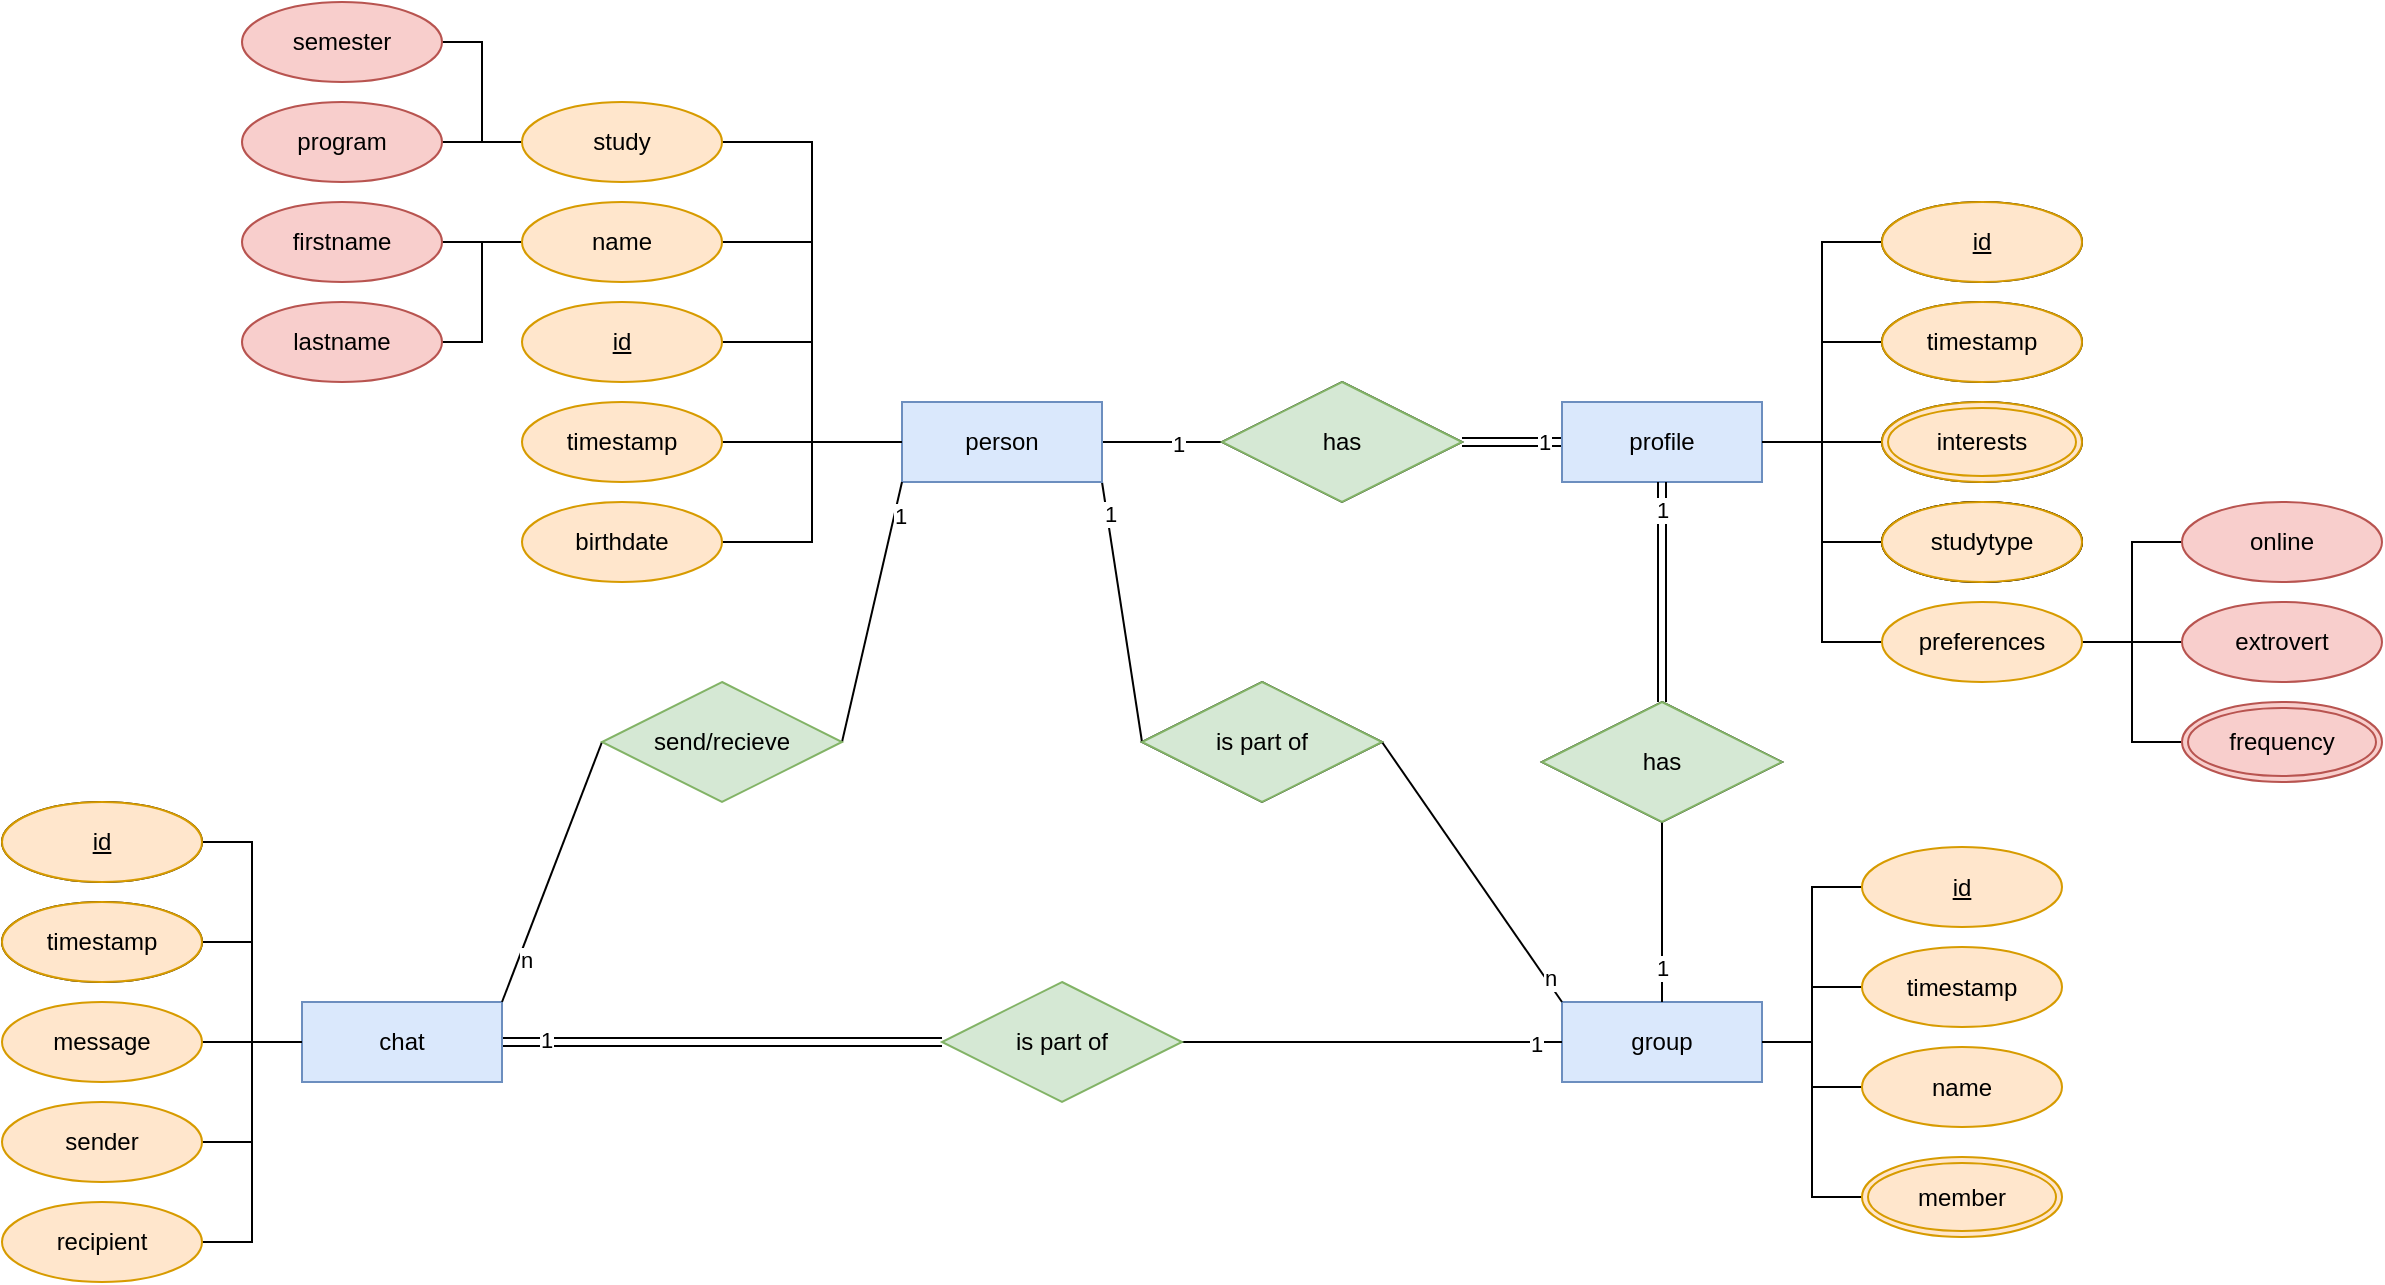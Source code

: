 <mxfile version="14.6.1" type="device"><diagram id="R2lEEEUBdFMjLlhIrx00" name="Page-1"><mxGraphModel dx="2462" dy="1052" grid="1" gridSize="10" guides="1" tooltips="1" connect="1" arrows="1" fold="1" page="0" pageScale="1" pageWidth="850" pageHeight="1100" math="0" shadow="0" extFonts="Permanent Marker^https://fonts.googleapis.com/css?family=Permanent+Marker"><root><mxCell id="0"/><mxCell id="1" parent="0"/><mxCell id="Be4LkQ4kuVCRDvzVJKpc-72" style="edgeStyle=none;rounded=0;orthogonalLoop=1;jettySize=auto;html=1;endArrow=none;endFill=0;" edge="1" parent="1" source="Be4LkQ4kuVCRDvzVJKpc-27" target="Be4LkQ4kuVCRDvzVJKpc-30"><mxGeometry relative="1" as="geometry"/></mxCell><mxCell id="Be4LkQ4kuVCRDvzVJKpc-162" value="1" style="edgeLabel;html=1;align=center;verticalAlign=middle;resizable=0;points=[];" vertex="1" connectable="0" parent="Be4LkQ4kuVCRDvzVJKpc-72"><mxGeometry x="0.257" y="-1" relative="1" as="geometry"><mxPoint as="offset"/></mxGeometry></mxCell><mxCell id="Be4LkQ4kuVCRDvzVJKpc-151" style="rounded=0;orthogonalLoop=1;jettySize=auto;html=1;exitX=1;exitY=1;exitDx=0;exitDy=0;entryX=0;entryY=0.5;entryDx=0;entryDy=0;endArrow=none;endFill=0;" edge="1" parent="1" source="Be4LkQ4kuVCRDvzVJKpc-27" target="Be4LkQ4kuVCRDvzVJKpc-88"><mxGeometry relative="1" as="geometry"/></mxCell><mxCell id="Be4LkQ4kuVCRDvzVJKpc-173" value="1" style="edgeLabel;html=1;align=center;verticalAlign=middle;resizable=0;points=[];" vertex="1" connectable="0" parent="Be4LkQ4kuVCRDvzVJKpc-151"><mxGeometry x="-0.746" y="1" relative="1" as="geometry"><mxPoint as="offset"/></mxGeometry></mxCell><mxCell id="Be4LkQ4kuVCRDvzVJKpc-27" value="person" style="whiteSpace=wrap;html=1;align=center;fillColor=#dae8fc;strokeColor=#6c8ebf;" vertex="1" parent="1"><mxGeometry x="50" y="220" width="100" height="40" as="geometry"/></mxCell><mxCell id="Be4LkQ4kuVCRDvzVJKpc-123" style="edgeStyle=orthogonalEdgeStyle;rounded=0;orthogonalLoop=1;jettySize=auto;html=1;entryX=0;entryY=0.5;entryDx=0;entryDy=0;endArrow=none;endFill=0;" edge="1" parent="1" source="Be4LkQ4kuVCRDvzVJKpc-28" target="Be4LkQ4kuVCRDvzVJKpc-27"><mxGeometry relative="1" as="geometry"/></mxCell><mxCell id="Be4LkQ4kuVCRDvzVJKpc-28" value="id" style="ellipse;whiteSpace=wrap;html=1;align=center;fontStyle=4;fillColor=#ffe6cc;strokeColor=#d79b00;" vertex="1" parent="1"><mxGeometry x="-140" y="170" width="100" height="40" as="geometry"/></mxCell><mxCell id="Be4LkQ4kuVCRDvzVJKpc-202" style="edgeStyle=orthogonalEdgeStyle;rounded=0;orthogonalLoop=1;jettySize=auto;html=1;entryX=0;entryY=0.5;entryDx=0;entryDy=0;endArrow=none;endFill=0;" edge="1" parent="1" source="Be4LkQ4kuVCRDvzVJKpc-29" target="Be4LkQ4kuVCRDvzVJKpc-33"><mxGeometry relative="1" as="geometry"/></mxCell><mxCell id="Be4LkQ4kuVCRDvzVJKpc-29" value="firstname" style="ellipse;whiteSpace=wrap;html=1;align=center;fillColor=#f8cecc;strokeColor=#b85450;" vertex="1" parent="1"><mxGeometry x="-280" y="120" width="100" height="40" as="geometry"/></mxCell><mxCell id="Be4LkQ4kuVCRDvzVJKpc-73" style="edgeStyle=none;rounded=0;orthogonalLoop=1;jettySize=auto;html=1;entryX=0;entryY=0.5;entryDx=0;entryDy=0;endArrow=none;endFill=0;shape=link;" edge="1" parent="1" source="Be4LkQ4kuVCRDvzVJKpc-30" target="Be4LkQ4kuVCRDvzVJKpc-41"><mxGeometry relative="1" as="geometry"/></mxCell><mxCell id="Be4LkQ4kuVCRDvzVJKpc-163" value="1" style="edgeLabel;html=1;align=center;verticalAlign=middle;resizable=0;points=[];" vertex="1" connectable="0" parent="Be4LkQ4kuVCRDvzVJKpc-73"><mxGeometry x="0.646" relative="1" as="geometry"><mxPoint as="offset"/></mxGeometry></mxCell><mxCell id="Be4LkQ4kuVCRDvzVJKpc-30" value="has" style="shape=rhombus;perimeter=rhombusPerimeter;whiteSpace=wrap;html=1;align=center;" vertex="1" parent="1"><mxGeometry x="210" y="210" width="120" height="60" as="geometry"/></mxCell><mxCell id="Be4LkQ4kuVCRDvzVJKpc-201" style="edgeStyle=orthogonalEdgeStyle;rounded=0;orthogonalLoop=1;jettySize=auto;html=1;entryX=0;entryY=0.5;entryDx=0;entryDy=0;endArrow=none;endFill=0;" edge="1" parent="1" source="Be4LkQ4kuVCRDvzVJKpc-32" target="Be4LkQ4kuVCRDvzVJKpc-33"><mxGeometry relative="1" as="geometry"/></mxCell><mxCell id="Be4LkQ4kuVCRDvzVJKpc-32" value="lastname" style="ellipse;whiteSpace=wrap;html=1;align=center;fillColor=#f8cecc;strokeColor=#b85450;" vertex="1" parent="1"><mxGeometry x="-280" y="170" width="100" height="40" as="geometry"/></mxCell><mxCell id="Be4LkQ4kuVCRDvzVJKpc-200" style="edgeStyle=orthogonalEdgeStyle;rounded=0;orthogonalLoop=1;jettySize=auto;html=1;entryX=0;entryY=0.5;entryDx=0;entryDy=0;endArrow=none;endFill=0;" edge="1" parent="1" source="Be4LkQ4kuVCRDvzVJKpc-33" target="Be4LkQ4kuVCRDvzVJKpc-27"><mxGeometry relative="1" as="geometry"/></mxCell><mxCell id="Be4LkQ4kuVCRDvzVJKpc-33" value="name" style="ellipse;whiteSpace=wrap;html=1;align=center;fillColor=#ffe6cc;strokeColor=#d79b00;" vertex="1" parent="1"><mxGeometry x="-140" y="120" width="100" height="40" as="geometry"/></mxCell><mxCell id="Be4LkQ4kuVCRDvzVJKpc-111" style="edgeStyle=orthogonalEdgeStyle;rounded=0;orthogonalLoop=1;jettySize=auto;html=1;endArrow=none;endFill=0;" edge="1" parent="1" target="Be4LkQ4kuVCRDvzVJKpc-37"><mxGeometry relative="1" as="geometry"><mxPoint x="-260.0" y="280.029" as="sourcePoint"/></mxGeometry></mxCell><mxCell id="Be4LkQ4kuVCRDvzVJKpc-113" style="edgeStyle=orthogonalEdgeStyle;rounded=0;orthogonalLoop=1;jettySize=auto;html=1;entryX=0;entryY=0.5;entryDx=0;entryDy=0;endArrow=none;endFill=0;" edge="1" parent="1" target="Be4LkQ4kuVCRDvzVJKpc-37"><mxGeometry relative="1" as="geometry"><mxPoint x="-260.0" y="330.029" as="sourcePoint"/></mxGeometry></mxCell><mxCell id="Be4LkQ4kuVCRDvzVJKpc-68" style="edgeStyle=orthogonalEdgeStyle;rounded=0;orthogonalLoop=1;jettySize=auto;html=1;entryX=0;entryY=0.5;entryDx=0;entryDy=0;endArrow=none;endFill=0;exitX=1;exitY=0.5;exitDx=0;exitDy=0;" edge="1" parent="1" source="Be4LkQ4kuVCRDvzVJKpc-195" target="Be4LkQ4kuVCRDvzVJKpc-27"><mxGeometry relative="1" as="geometry"><mxPoint x="-40" y="240" as="sourcePoint"/></mxGeometry></mxCell><mxCell id="Be4LkQ4kuVCRDvzVJKpc-122" style="edgeStyle=orthogonalEdgeStyle;rounded=0;orthogonalLoop=1;jettySize=auto;html=1;entryX=0;entryY=0.5;entryDx=0;entryDy=0;endArrow=none;endFill=0;" edge="1" parent="1" source="Be4LkQ4kuVCRDvzVJKpc-40" target="Be4LkQ4kuVCRDvzVJKpc-27"><mxGeometry relative="1" as="geometry"/></mxCell><mxCell id="Be4LkQ4kuVCRDvzVJKpc-40" value="timestamp" style="ellipse;whiteSpace=wrap;html=1;align=center;fillColor=#ffe6cc;strokeColor=#d79b00;" vertex="1" parent="1"><mxGeometry x="-140" y="220" width="100" height="40" as="geometry"/></mxCell><mxCell id="Be4LkQ4kuVCRDvzVJKpc-41" value="profile" style="whiteSpace=wrap;html=1;align=center;fillColor=#dae8fc;strokeColor=#6c8ebf;" vertex="1" parent="1"><mxGeometry x="380" y="220" width="100" height="40" as="geometry"/></mxCell><mxCell id="Be4LkQ4kuVCRDvzVJKpc-135" style="edgeStyle=orthogonalEdgeStyle;rounded=0;orthogonalLoop=1;jettySize=auto;html=1;entryX=1;entryY=0.5;entryDx=0;entryDy=0;endArrow=none;endFill=0;" edge="1" parent="1" source="Be4LkQ4kuVCRDvzVJKpc-43" target="Be4LkQ4kuVCRDvzVJKpc-41"><mxGeometry relative="1" as="geometry"/></mxCell><mxCell id="Be4LkQ4kuVCRDvzVJKpc-43" value="id" style="ellipse;whiteSpace=wrap;html=1;align=center;fontStyle=4;" vertex="1" parent="1"><mxGeometry x="540" y="120" width="100" height="40" as="geometry"/></mxCell><mxCell id="Be4LkQ4kuVCRDvzVJKpc-44" value="studytype" style="ellipse;whiteSpace=wrap;html=1;align=center;" vertex="1" parent="1"><mxGeometry x="540" y="270" width="100" height="40" as="geometry"/></mxCell><mxCell id="Be4LkQ4kuVCRDvzVJKpc-133" style="edgeStyle=orthogonalEdgeStyle;rounded=0;orthogonalLoop=1;jettySize=auto;html=1;entryX=1;entryY=0.5;entryDx=0;entryDy=0;endArrow=none;endFill=0;exitX=0;exitY=0.5;exitDx=0;exitDy=0;" edge="1" parent="1" source="Be4LkQ4kuVCRDvzVJKpc-197" target="Be4LkQ4kuVCRDvzVJKpc-41"><mxGeometry relative="1" as="geometry"><mxPoint x="540.0" y="250.029" as="sourcePoint"/></mxGeometry></mxCell><mxCell id="Be4LkQ4kuVCRDvzVJKpc-134" style="edgeStyle=orthogonalEdgeStyle;rounded=0;orthogonalLoop=1;jettySize=auto;html=1;entryX=1;entryY=0.5;entryDx=0;entryDy=0;endArrow=none;endFill=0;" edge="1" parent="1" source="Be4LkQ4kuVCRDvzVJKpc-71" target="Be4LkQ4kuVCRDvzVJKpc-41"><mxGeometry relative="1" as="geometry"/></mxCell><mxCell id="Be4LkQ4kuVCRDvzVJKpc-71" value="timestamp" style="ellipse;whiteSpace=wrap;html=1;align=center;" vertex="1" parent="1"><mxGeometry x="540" y="170" width="100" height="40" as="geometry"/></mxCell><mxCell id="Be4LkQ4kuVCRDvzVJKpc-136" style="edgeStyle=orthogonalEdgeStyle;rounded=0;orthogonalLoop=1;jettySize=auto;html=1;entryX=1;entryY=0.5;entryDx=0;entryDy=0;endArrow=none;endFill=0;" edge="1" parent="1" source="Be4LkQ4kuVCRDvzVJKpc-84" target="Be4LkQ4kuVCRDvzVJKpc-129"><mxGeometry relative="1" as="geometry"/></mxCell><mxCell id="Be4LkQ4kuVCRDvzVJKpc-84" value="online" style="ellipse;whiteSpace=wrap;html=1;align=center;fillColor=#f8cecc;strokeColor=#b85450;" vertex="1" parent="1"><mxGeometry x="690" y="270" width="100" height="40" as="geometry"/></mxCell><mxCell id="Be4LkQ4kuVCRDvzVJKpc-138" style="edgeStyle=orthogonalEdgeStyle;rounded=0;orthogonalLoop=1;jettySize=auto;html=1;entryX=1;entryY=0.5;entryDx=0;entryDy=0;endArrow=none;endFill=0;exitX=0;exitY=0.5;exitDx=0;exitDy=0;" edge="1" parent="1" source="Be4LkQ4kuVCRDvzVJKpc-199" target="Be4LkQ4kuVCRDvzVJKpc-129"><mxGeometry relative="1" as="geometry"><mxPoint x="720.0" y="390.029" as="sourcePoint"/></mxGeometry></mxCell><mxCell id="Be4LkQ4kuVCRDvzVJKpc-137" style="edgeStyle=orthogonalEdgeStyle;rounded=0;orthogonalLoop=1;jettySize=auto;html=1;entryX=1;entryY=0.5;entryDx=0;entryDy=0;endArrow=none;endFill=0;" edge="1" parent="1" source="Be4LkQ4kuVCRDvzVJKpc-86" target="Be4LkQ4kuVCRDvzVJKpc-129"><mxGeometry relative="1" as="geometry"/></mxCell><mxCell id="Be4LkQ4kuVCRDvzVJKpc-86" value="extrovert" style="ellipse;whiteSpace=wrap;html=1;align=center;fillColor=#f8cecc;strokeColor=#b85450;" vertex="1" parent="1"><mxGeometry x="690" y="320" width="100" height="40" as="geometry"/></mxCell><mxCell id="Be4LkQ4kuVCRDvzVJKpc-87" value="group" style="whiteSpace=wrap;html=1;align=center;fillColor=#dae8fc;strokeColor=#6c8ebf;" vertex="1" parent="1"><mxGeometry x="380" y="520" width="100" height="40" as="geometry"/></mxCell><mxCell id="Be4LkQ4kuVCRDvzVJKpc-153" style="edgeStyle=none;rounded=0;orthogonalLoop=1;jettySize=auto;html=1;entryX=0;entryY=0;entryDx=0;entryDy=0;endArrow=none;endFill=0;exitX=1;exitY=0.5;exitDx=0;exitDy=0;" edge="1" parent="1" source="Be4LkQ4kuVCRDvzVJKpc-88" target="Be4LkQ4kuVCRDvzVJKpc-87"><mxGeometry relative="1" as="geometry"/></mxCell><mxCell id="Be4LkQ4kuVCRDvzVJKpc-175" value="n" style="edgeLabel;html=1;align=center;verticalAlign=middle;resizable=0;points=[];" vertex="1" connectable="0" parent="Be4LkQ4kuVCRDvzVJKpc-153"><mxGeometry x="0.821" y="2" relative="1" as="geometry"><mxPoint as="offset"/></mxGeometry></mxCell><mxCell id="Be4LkQ4kuVCRDvzVJKpc-88" value="is part of" style="shape=rhombus;perimeter=rhombusPerimeter;whiteSpace=wrap;html=1;align=center;" vertex="1" parent="1"><mxGeometry x="170" y="360" width="120" height="60" as="geometry"/></mxCell><mxCell id="Be4LkQ4kuVCRDvzVJKpc-128" style="edgeStyle=orthogonalEdgeStyle;rounded=0;orthogonalLoop=1;jettySize=auto;html=1;entryX=1;entryY=0.5;entryDx=0;entryDy=0;endArrow=none;endFill=0;" edge="1" parent="1" source="Be4LkQ4kuVCRDvzVJKpc-89" target="Be4LkQ4kuVCRDvzVJKpc-87"><mxGeometry relative="1" as="geometry"/></mxCell><mxCell id="Be4LkQ4kuVCRDvzVJKpc-89" value="id" style="ellipse;whiteSpace=wrap;html=1;align=center;fontStyle=4;fillColor=#ffe6cc;strokeColor=#d79b00;" vertex="1" parent="1"><mxGeometry x="530" y="442.5" width="100" height="40" as="geometry"/></mxCell><mxCell id="Be4LkQ4kuVCRDvzVJKpc-127" style="edgeStyle=orthogonalEdgeStyle;rounded=0;orthogonalLoop=1;jettySize=auto;html=1;entryX=1;entryY=0.5;entryDx=0;entryDy=0;endArrow=none;endFill=0;" edge="1" parent="1" source="Be4LkQ4kuVCRDvzVJKpc-90" target="Be4LkQ4kuVCRDvzVJKpc-87"><mxGeometry relative="1" as="geometry"/></mxCell><mxCell id="Be4LkQ4kuVCRDvzVJKpc-90" value="timestamp" style="ellipse;whiteSpace=wrap;html=1;align=center;fillColor=#ffe6cc;strokeColor=#d79b00;" vertex="1" parent="1"><mxGeometry x="530" y="492.5" width="100" height="40" as="geometry"/></mxCell><mxCell id="Be4LkQ4kuVCRDvzVJKpc-126" style="edgeStyle=orthogonalEdgeStyle;rounded=0;orthogonalLoop=1;jettySize=auto;html=1;entryX=1;entryY=0.5;entryDx=0;entryDy=0;endArrow=none;endFill=0;" edge="1" parent="1" source="Be4LkQ4kuVCRDvzVJKpc-92" target="Be4LkQ4kuVCRDvzVJKpc-87"><mxGeometry relative="1" as="geometry"/></mxCell><mxCell id="Be4LkQ4kuVCRDvzVJKpc-92" value="name" style="ellipse;whiteSpace=wrap;html=1;align=center;fillColor=#ffe6cc;strokeColor=#d79b00;" vertex="1" parent="1"><mxGeometry x="530" y="542.5" width="100" height="40" as="geometry"/></mxCell><mxCell id="Be4LkQ4kuVCRDvzVJKpc-125" style="edgeStyle=orthogonalEdgeStyle;rounded=0;orthogonalLoop=1;jettySize=auto;html=1;entryX=1;entryY=0.5;entryDx=0;entryDy=0;endArrow=none;endFill=0;exitX=0;exitY=0.5;exitDx=0;exitDy=0;" edge="1" parent="1" source="Be4LkQ4kuVCRDvzVJKpc-198" target="Be4LkQ4kuVCRDvzVJKpc-87"><mxGeometry relative="1" as="geometry"><mxPoint x="540" y="615" as="sourcePoint"/></mxGeometry></mxCell><mxCell id="Be4LkQ4kuVCRDvzVJKpc-148" style="edgeStyle=orthogonalEdgeStyle;rounded=0;orthogonalLoop=1;jettySize=auto;html=1;entryX=0;entryY=0.5;entryDx=0;entryDy=0;endArrow=none;endFill=0;shape=link;" edge="1" parent="1" source="Be4LkQ4kuVCRDvzVJKpc-94" target="Be4LkQ4kuVCRDvzVJKpc-101"><mxGeometry relative="1" as="geometry"/></mxCell><mxCell id="Be4LkQ4kuVCRDvzVJKpc-179" value="1" style="edgeLabel;html=1;align=center;verticalAlign=middle;resizable=0;points=[];" vertex="1" connectable="0" parent="Be4LkQ4kuVCRDvzVJKpc-148"><mxGeometry x="-0.8" y="1" relative="1" as="geometry"><mxPoint as="offset"/></mxGeometry></mxCell><mxCell id="Be4LkQ4kuVCRDvzVJKpc-94" value="chat" style="whiteSpace=wrap;html=1;align=center;fillColor=#dae8fc;strokeColor=#6c8ebf;" vertex="1" parent="1"><mxGeometry x="-250" y="520" width="100" height="40" as="geometry"/></mxCell><mxCell id="Be4LkQ4kuVCRDvzVJKpc-117" style="edgeStyle=orthogonalEdgeStyle;rounded=0;orthogonalLoop=1;jettySize=auto;html=1;entryX=0;entryY=0.5;entryDx=0;entryDy=0;endArrow=none;endFill=0;" edge="1" parent="1" source="Be4LkQ4kuVCRDvzVJKpc-95" target="Be4LkQ4kuVCRDvzVJKpc-94"><mxGeometry relative="1" as="geometry"/></mxCell><mxCell id="Be4LkQ4kuVCRDvzVJKpc-95" value="id" style="ellipse;whiteSpace=wrap;html=1;align=center;fontStyle=4;" vertex="1" parent="1"><mxGeometry x="-400" y="420" width="100" height="40" as="geometry"/></mxCell><mxCell id="Be4LkQ4kuVCRDvzVJKpc-118" style="edgeStyle=orthogonalEdgeStyle;rounded=0;orthogonalLoop=1;jettySize=auto;html=1;entryX=0;entryY=0.5;entryDx=0;entryDy=0;endArrow=none;endFill=0;" edge="1" parent="1" source="Be4LkQ4kuVCRDvzVJKpc-96" target="Be4LkQ4kuVCRDvzVJKpc-94"><mxGeometry relative="1" as="geometry"/></mxCell><mxCell id="Be4LkQ4kuVCRDvzVJKpc-96" value="timestamp" style="ellipse;whiteSpace=wrap;html=1;align=center;" vertex="1" parent="1"><mxGeometry x="-400" y="470" width="100" height="40" as="geometry"/></mxCell><mxCell id="Be4LkQ4kuVCRDvzVJKpc-119" style="edgeStyle=orthogonalEdgeStyle;rounded=0;orthogonalLoop=1;jettySize=auto;html=1;entryX=0;entryY=0.5;entryDx=0;entryDy=0;endArrow=none;endFill=0;" edge="1" parent="1" source="Be4LkQ4kuVCRDvzVJKpc-98" target="Be4LkQ4kuVCRDvzVJKpc-94"><mxGeometry relative="1" as="geometry"/></mxCell><mxCell id="Be4LkQ4kuVCRDvzVJKpc-98" value="message" style="ellipse;whiteSpace=wrap;html=1;align=center;fillColor=#ffe6cc;strokeColor=#d79b00;" vertex="1" parent="1"><mxGeometry x="-400" y="520" width="100" height="40" as="geometry"/></mxCell><mxCell id="Be4LkQ4kuVCRDvzVJKpc-120" style="edgeStyle=orthogonalEdgeStyle;rounded=0;orthogonalLoop=1;jettySize=auto;html=1;entryX=0;entryY=0.5;entryDx=0;entryDy=0;endArrow=none;endFill=0;" edge="1" parent="1" source="Be4LkQ4kuVCRDvzVJKpc-99" target="Be4LkQ4kuVCRDvzVJKpc-94"><mxGeometry relative="1" as="geometry"/></mxCell><mxCell id="Be4LkQ4kuVCRDvzVJKpc-99" value="sender" style="ellipse;whiteSpace=wrap;html=1;align=center;fillColor=#ffe6cc;strokeColor=#d79b00;" vertex="1" parent="1"><mxGeometry x="-400" y="570" width="100" height="40" as="geometry"/></mxCell><mxCell id="Be4LkQ4kuVCRDvzVJKpc-121" style="edgeStyle=orthogonalEdgeStyle;rounded=0;orthogonalLoop=1;jettySize=auto;html=1;entryX=0;entryY=0.5;entryDx=0;entryDy=0;endArrow=none;endFill=0;" edge="1" parent="1" source="Be4LkQ4kuVCRDvzVJKpc-100" target="Be4LkQ4kuVCRDvzVJKpc-94"><mxGeometry relative="1" as="geometry"/></mxCell><mxCell id="Be4LkQ4kuVCRDvzVJKpc-100" value="recipient" style="ellipse;whiteSpace=wrap;html=1;align=center;fillColor=#ffe6cc;strokeColor=#d79b00;" vertex="1" parent="1"><mxGeometry x="-400" y="620" width="100" height="40" as="geometry"/></mxCell><mxCell id="Be4LkQ4kuVCRDvzVJKpc-105" style="edgeStyle=none;rounded=0;orthogonalLoop=1;jettySize=auto;html=1;entryX=0;entryY=0.5;entryDx=0;entryDy=0;endArrow=none;endFill=0;exitX=1;exitY=0.5;exitDx=0;exitDy=0;" edge="1" parent="1" source="Be4LkQ4kuVCRDvzVJKpc-101" target="Be4LkQ4kuVCRDvzVJKpc-87"><mxGeometry relative="1" as="geometry"/></mxCell><mxCell id="Be4LkQ4kuVCRDvzVJKpc-178" value="1" style="edgeLabel;html=1;align=center;verticalAlign=middle;resizable=0;points=[];" vertex="1" connectable="0" parent="Be4LkQ4kuVCRDvzVJKpc-105"><mxGeometry x="0.863" y="-1" relative="1" as="geometry"><mxPoint as="offset"/></mxGeometry></mxCell><mxCell id="Be4LkQ4kuVCRDvzVJKpc-101" value="is part of" style="shape=rhombus;perimeter=rhombusPerimeter;whiteSpace=wrap;html=1;align=center;fillColor=#d5e8d4;strokeColor=#82b366;" vertex="1" parent="1"><mxGeometry x="70" y="510" width="120" height="60" as="geometry"/></mxCell><mxCell id="Be4LkQ4kuVCRDvzVJKpc-152" style="edgeStyle=none;rounded=0;orthogonalLoop=1;jettySize=auto;html=1;entryX=0;entryY=1;entryDx=0;entryDy=0;endArrow=none;endFill=0;exitX=1;exitY=0.5;exitDx=0;exitDy=0;" edge="1" parent="1" source="Be4LkQ4kuVCRDvzVJKpc-106" target="Be4LkQ4kuVCRDvzVJKpc-27"><mxGeometry relative="1" as="geometry"/></mxCell><mxCell id="Be4LkQ4kuVCRDvzVJKpc-174" value="1" style="edgeLabel;html=1;align=center;verticalAlign=middle;resizable=0;points=[];" vertex="1" connectable="0" parent="Be4LkQ4kuVCRDvzVJKpc-152"><mxGeometry x="0.745" y="-3" relative="1" as="geometry"><mxPoint as="offset"/></mxGeometry></mxCell><mxCell id="Be4LkQ4kuVCRDvzVJKpc-155" style="edgeStyle=none;rounded=0;orthogonalLoop=1;jettySize=auto;html=1;entryX=1;entryY=0;entryDx=0;entryDy=0;endArrow=none;endFill=0;exitX=0;exitY=0.5;exitDx=0;exitDy=0;" edge="1" parent="1" source="Be4LkQ4kuVCRDvzVJKpc-106" target="Be4LkQ4kuVCRDvzVJKpc-94"><mxGeometry relative="1" as="geometry"/></mxCell><mxCell id="Be4LkQ4kuVCRDvzVJKpc-180" value="n" style="edgeLabel;html=1;align=center;verticalAlign=middle;resizable=0;points=[];" vertex="1" connectable="0" parent="Be4LkQ4kuVCRDvzVJKpc-155"><mxGeometry x="0.659" y="3" relative="1" as="geometry"><mxPoint as="offset"/></mxGeometry></mxCell><mxCell id="Be4LkQ4kuVCRDvzVJKpc-106" value="send/recieve" style="shape=rhombus;perimeter=rhombusPerimeter;whiteSpace=wrap;html=1;align=center;rotation=0;fillColor=#d5e8d4;strokeColor=#82b366;" vertex="1" parent="1"><mxGeometry x="-100" y="360" width="120" height="60" as="geometry"/></mxCell><mxCell id="Be4LkQ4kuVCRDvzVJKpc-131" style="edgeStyle=orthogonalEdgeStyle;rounded=0;orthogonalLoop=1;jettySize=auto;html=1;entryX=1;entryY=0.5;entryDx=0;entryDy=0;endArrow=none;endFill=0;" edge="1" parent="1" source="Be4LkQ4kuVCRDvzVJKpc-129" target="Be4LkQ4kuVCRDvzVJKpc-41"><mxGeometry relative="1" as="geometry"/></mxCell><mxCell id="Be4LkQ4kuVCRDvzVJKpc-129" value="preferences" style="ellipse;whiteSpace=wrap;html=1;align=center;fillColor=#ffe6cc;strokeColor=#d79b00;" vertex="1" parent="1"><mxGeometry x="540" y="320" width="100" height="40" as="geometry"/></mxCell><mxCell id="Be4LkQ4kuVCRDvzVJKpc-132" style="edgeStyle=orthogonalEdgeStyle;rounded=0;orthogonalLoop=1;jettySize=auto;html=1;entryX=1;entryY=0.5;entryDx=0;entryDy=0;endArrow=none;endFill=0;" edge="1" parent="1" source="Be4LkQ4kuVCRDvzVJKpc-130" target="Be4LkQ4kuVCRDvzVJKpc-41"><mxGeometry relative="1" as="geometry"/></mxCell><mxCell id="Be4LkQ4kuVCRDvzVJKpc-130" value="studytype" style="ellipse;whiteSpace=wrap;html=1;align=center;" vertex="1" parent="1"><mxGeometry x="540" y="270" width="100" height="40" as="geometry"/></mxCell><mxCell id="Be4LkQ4kuVCRDvzVJKpc-166" style="edgeStyle=none;rounded=0;orthogonalLoop=1;jettySize=auto;html=1;entryX=0.5;entryY=0;entryDx=0;entryDy=0;endArrow=none;endFill=0;" edge="1" parent="1" source="Be4LkQ4kuVCRDvzVJKpc-164" target="Be4LkQ4kuVCRDvzVJKpc-87"><mxGeometry relative="1" as="geometry"/></mxCell><mxCell id="Be4LkQ4kuVCRDvzVJKpc-176" value="1" style="edgeLabel;html=1;align=center;verticalAlign=middle;resizable=0;points=[];" vertex="1" connectable="0" parent="Be4LkQ4kuVCRDvzVJKpc-166"><mxGeometry x="0.622" relative="1" as="geometry"><mxPoint as="offset"/></mxGeometry></mxCell><mxCell id="Be4LkQ4kuVCRDvzVJKpc-167" style="edgeStyle=none;rounded=0;orthogonalLoop=1;jettySize=auto;html=1;endArrow=none;endFill=0;shape=link;" edge="1" parent="1" source="Be4LkQ4kuVCRDvzVJKpc-164" target="Be4LkQ4kuVCRDvzVJKpc-41"><mxGeometry relative="1" as="geometry"/></mxCell><mxCell id="Be4LkQ4kuVCRDvzVJKpc-177" value="1" style="edgeLabel;html=1;align=center;verticalAlign=middle;resizable=0;points=[];" vertex="1" connectable="0" parent="Be4LkQ4kuVCRDvzVJKpc-167"><mxGeometry x="0.749" relative="1" as="geometry"><mxPoint as="offset"/></mxGeometry></mxCell><mxCell id="Be4LkQ4kuVCRDvzVJKpc-164" value="has" style="shape=rhombus;perimeter=rhombusPerimeter;whiteSpace=wrap;html=1;align=center;" vertex="1" parent="1"><mxGeometry x="370" y="370" width="120" height="60" as="geometry"/></mxCell><mxCell id="Be4LkQ4kuVCRDvzVJKpc-195" value="birthdate" style="ellipse;whiteSpace=wrap;html=1;align=center;fillColor=#ffe6cc;strokeColor=#d79b00;" vertex="1" parent="1"><mxGeometry x="-140" y="270" width="100" height="40" as="geometry"/></mxCell><mxCell id="Be4LkQ4kuVCRDvzVJKpc-197" value="interests" style="ellipse;shape=doubleEllipse;margin=3;whiteSpace=wrap;html=1;align=center;" vertex="1" parent="1"><mxGeometry x="540" y="220" width="100" height="40" as="geometry"/></mxCell><mxCell id="Be4LkQ4kuVCRDvzVJKpc-198" value="member" style="ellipse;shape=doubleEllipse;margin=3;whiteSpace=wrap;html=1;align=center;fillColor=#ffe6cc;strokeColor=#d79b00;" vertex="1" parent="1"><mxGeometry x="530" y="597.5" width="100" height="40" as="geometry"/></mxCell><mxCell id="Be4LkQ4kuVCRDvzVJKpc-199" value="frequency" style="ellipse;shape=doubleEllipse;margin=3;whiteSpace=wrap;html=1;align=center;fillColor=#f8cecc;strokeColor=#b85450;" vertex="1" parent="1"><mxGeometry x="690" y="370" width="100" height="40" as="geometry"/></mxCell><mxCell id="Be4LkQ4kuVCRDvzVJKpc-209" style="edgeStyle=orthogonalEdgeStyle;rounded=0;orthogonalLoop=1;jettySize=auto;html=1;entryX=0;entryY=0.5;entryDx=0;entryDy=0;endArrow=none;endFill=0;" edge="1" parent="1" source="Be4LkQ4kuVCRDvzVJKpc-206" target="Be4LkQ4kuVCRDvzVJKpc-208"><mxGeometry relative="1" as="geometry"/></mxCell><mxCell id="Be4LkQ4kuVCRDvzVJKpc-206" value="semester" style="ellipse;whiteSpace=wrap;html=1;align=center;fillColor=#f8cecc;strokeColor=#b85450;" vertex="1" parent="1"><mxGeometry x="-280" y="20" width="100" height="40" as="geometry"/></mxCell><mxCell id="Be4LkQ4kuVCRDvzVJKpc-210" style="edgeStyle=orthogonalEdgeStyle;rounded=0;orthogonalLoop=1;jettySize=auto;html=1;entryX=0;entryY=0.5;entryDx=0;entryDy=0;endArrow=none;endFill=0;" edge="1" parent="1" source="Be4LkQ4kuVCRDvzVJKpc-207" target="Be4LkQ4kuVCRDvzVJKpc-208"><mxGeometry relative="1" as="geometry"/></mxCell><mxCell id="Be4LkQ4kuVCRDvzVJKpc-207" value="program" style="ellipse;whiteSpace=wrap;html=1;align=center;fillColor=#f8cecc;strokeColor=#b85450;" vertex="1" parent="1"><mxGeometry x="-280" y="70" width="100" height="40" as="geometry"/></mxCell><mxCell id="Be4LkQ4kuVCRDvzVJKpc-211" style="edgeStyle=orthogonalEdgeStyle;rounded=0;orthogonalLoop=1;jettySize=auto;html=1;entryX=0;entryY=0.5;entryDx=0;entryDy=0;endArrow=none;endFill=0;" edge="1" parent="1" source="Be4LkQ4kuVCRDvzVJKpc-208" target="Be4LkQ4kuVCRDvzVJKpc-27"><mxGeometry relative="1" as="geometry"/></mxCell><mxCell id="Be4LkQ4kuVCRDvzVJKpc-208" value="study" style="ellipse;whiteSpace=wrap;html=1;align=center;fillColor=#ffe6cc;strokeColor=#d79b00;" vertex="1" parent="1"><mxGeometry x="-140" y="70" width="100" height="40" as="geometry"/></mxCell><mxCell id="Be4LkQ4kuVCRDvzVJKpc-212" value="id" style="ellipse;whiteSpace=wrap;html=1;align=center;fontStyle=4;fillColor=#ffe6cc;strokeColor=#d79b00;" vertex="1" parent="1"><mxGeometry x="-400" y="420" width="100" height="40" as="geometry"/></mxCell><mxCell id="Be4LkQ4kuVCRDvzVJKpc-213" value="timestamp" style="ellipse;whiteSpace=wrap;html=1;align=center;fillColor=#ffe6cc;strokeColor=#d79b00;" vertex="1" parent="1"><mxGeometry x="-400" y="470" width="100" height="40" as="geometry"/></mxCell><mxCell id="Be4LkQ4kuVCRDvzVJKpc-214" value="studytype" style="ellipse;whiteSpace=wrap;html=1;align=center;fillColor=#ffe6cc;strokeColor=#d79b00;" vertex="1" parent="1"><mxGeometry x="540" y="270" width="100" height="40" as="geometry"/></mxCell><mxCell id="Be4LkQ4kuVCRDvzVJKpc-215" value="interests" style="ellipse;shape=doubleEllipse;margin=3;whiteSpace=wrap;html=1;align=center;fillColor=#ffe6cc;strokeColor=#d79b00;" vertex="1" parent="1"><mxGeometry x="540" y="220" width="100" height="40" as="geometry"/></mxCell><mxCell id="Be4LkQ4kuVCRDvzVJKpc-216" value="timestamp" style="ellipse;whiteSpace=wrap;html=1;align=center;fillColor=#ffe6cc;strokeColor=#d79b00;" vertex="1" parent="1"><mxGeometry x="540" y="170" width="100" height="40" as="geometry"/></mxCell><mxCell id="Be4LkQ4kuVCRDvzVJKpc-217" value="id" style="ellipse;whiteSpace=wrap;html=1;align=center;fontStyle=4;fillColor=#ffe6cc;strokeColor=#d79b00;" vertex="1" parent="1"><mxGeometry x="540" y="120" width="100" height="40" as="geometry"/></mxCell><mxCell id="Be4LkQ4kuVCRDvzVJKpc-218" value="has" style="shape=rhombus;perimeter=rhombusPerimeter;whiteSpace=wrap;html=1;align=center;fillColor=#d5e8d4;strokeColor=#82b366;" vertex="1" parent="1"><mxGeometry x="210" y="210" width="120" height="60" as="geometry"/></mxCell><mxCell id="Be4LkQ4kuVCRDvzVJKpc-219" value="has" style="shape=rhombus;perimeter=rhombusPerimeter;whiteSpace=wrap;html=1;align=center;fillColor=#d5e8d4;strokeColor=#82b366;" vertex="1" parent="1"><mxGeometry x="370" y="370" width="120" height="60" as="geometry"/></mxCell><mxCell id="Be4LkQ4kuVCRDvzVJKpc-220" value="is part of" style="shape=rhombus;perimeter=rhombusPerimeter;whiteSpace=wrap;html=1;align=center;fillColor=#d5e8d4;strokeColor=#82b366;" vertex="1" parent="1"><mxGeometry x="170" y="360" width="120" height="60" as="geometry"/></mxCell></root></mxGraphModel></diagram></mxfile>